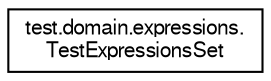 digraph "Jerarquia Gràfica de la Classe"
{
 // LATEX_PDF_SIZE
  edge [fontname="FreeSans",fontsize="10",labelfontname="FreeSans",labelfontsize="10"];
  node [fontname="FreeSans",fontsize="10",shape=record];
  rankdir="LR";
  Node0 [label="test.domain.expressions.\lTestExpressionsSet",height=0.2,width=0.4,color="black", fillcolor="white", style="filled",URL="$classtest_1_1domain_1_1expressions_1_1_test_expressions_set.html",tooltip="Classe per provar de forma unitària la classe ExpressionsSet."];
}
